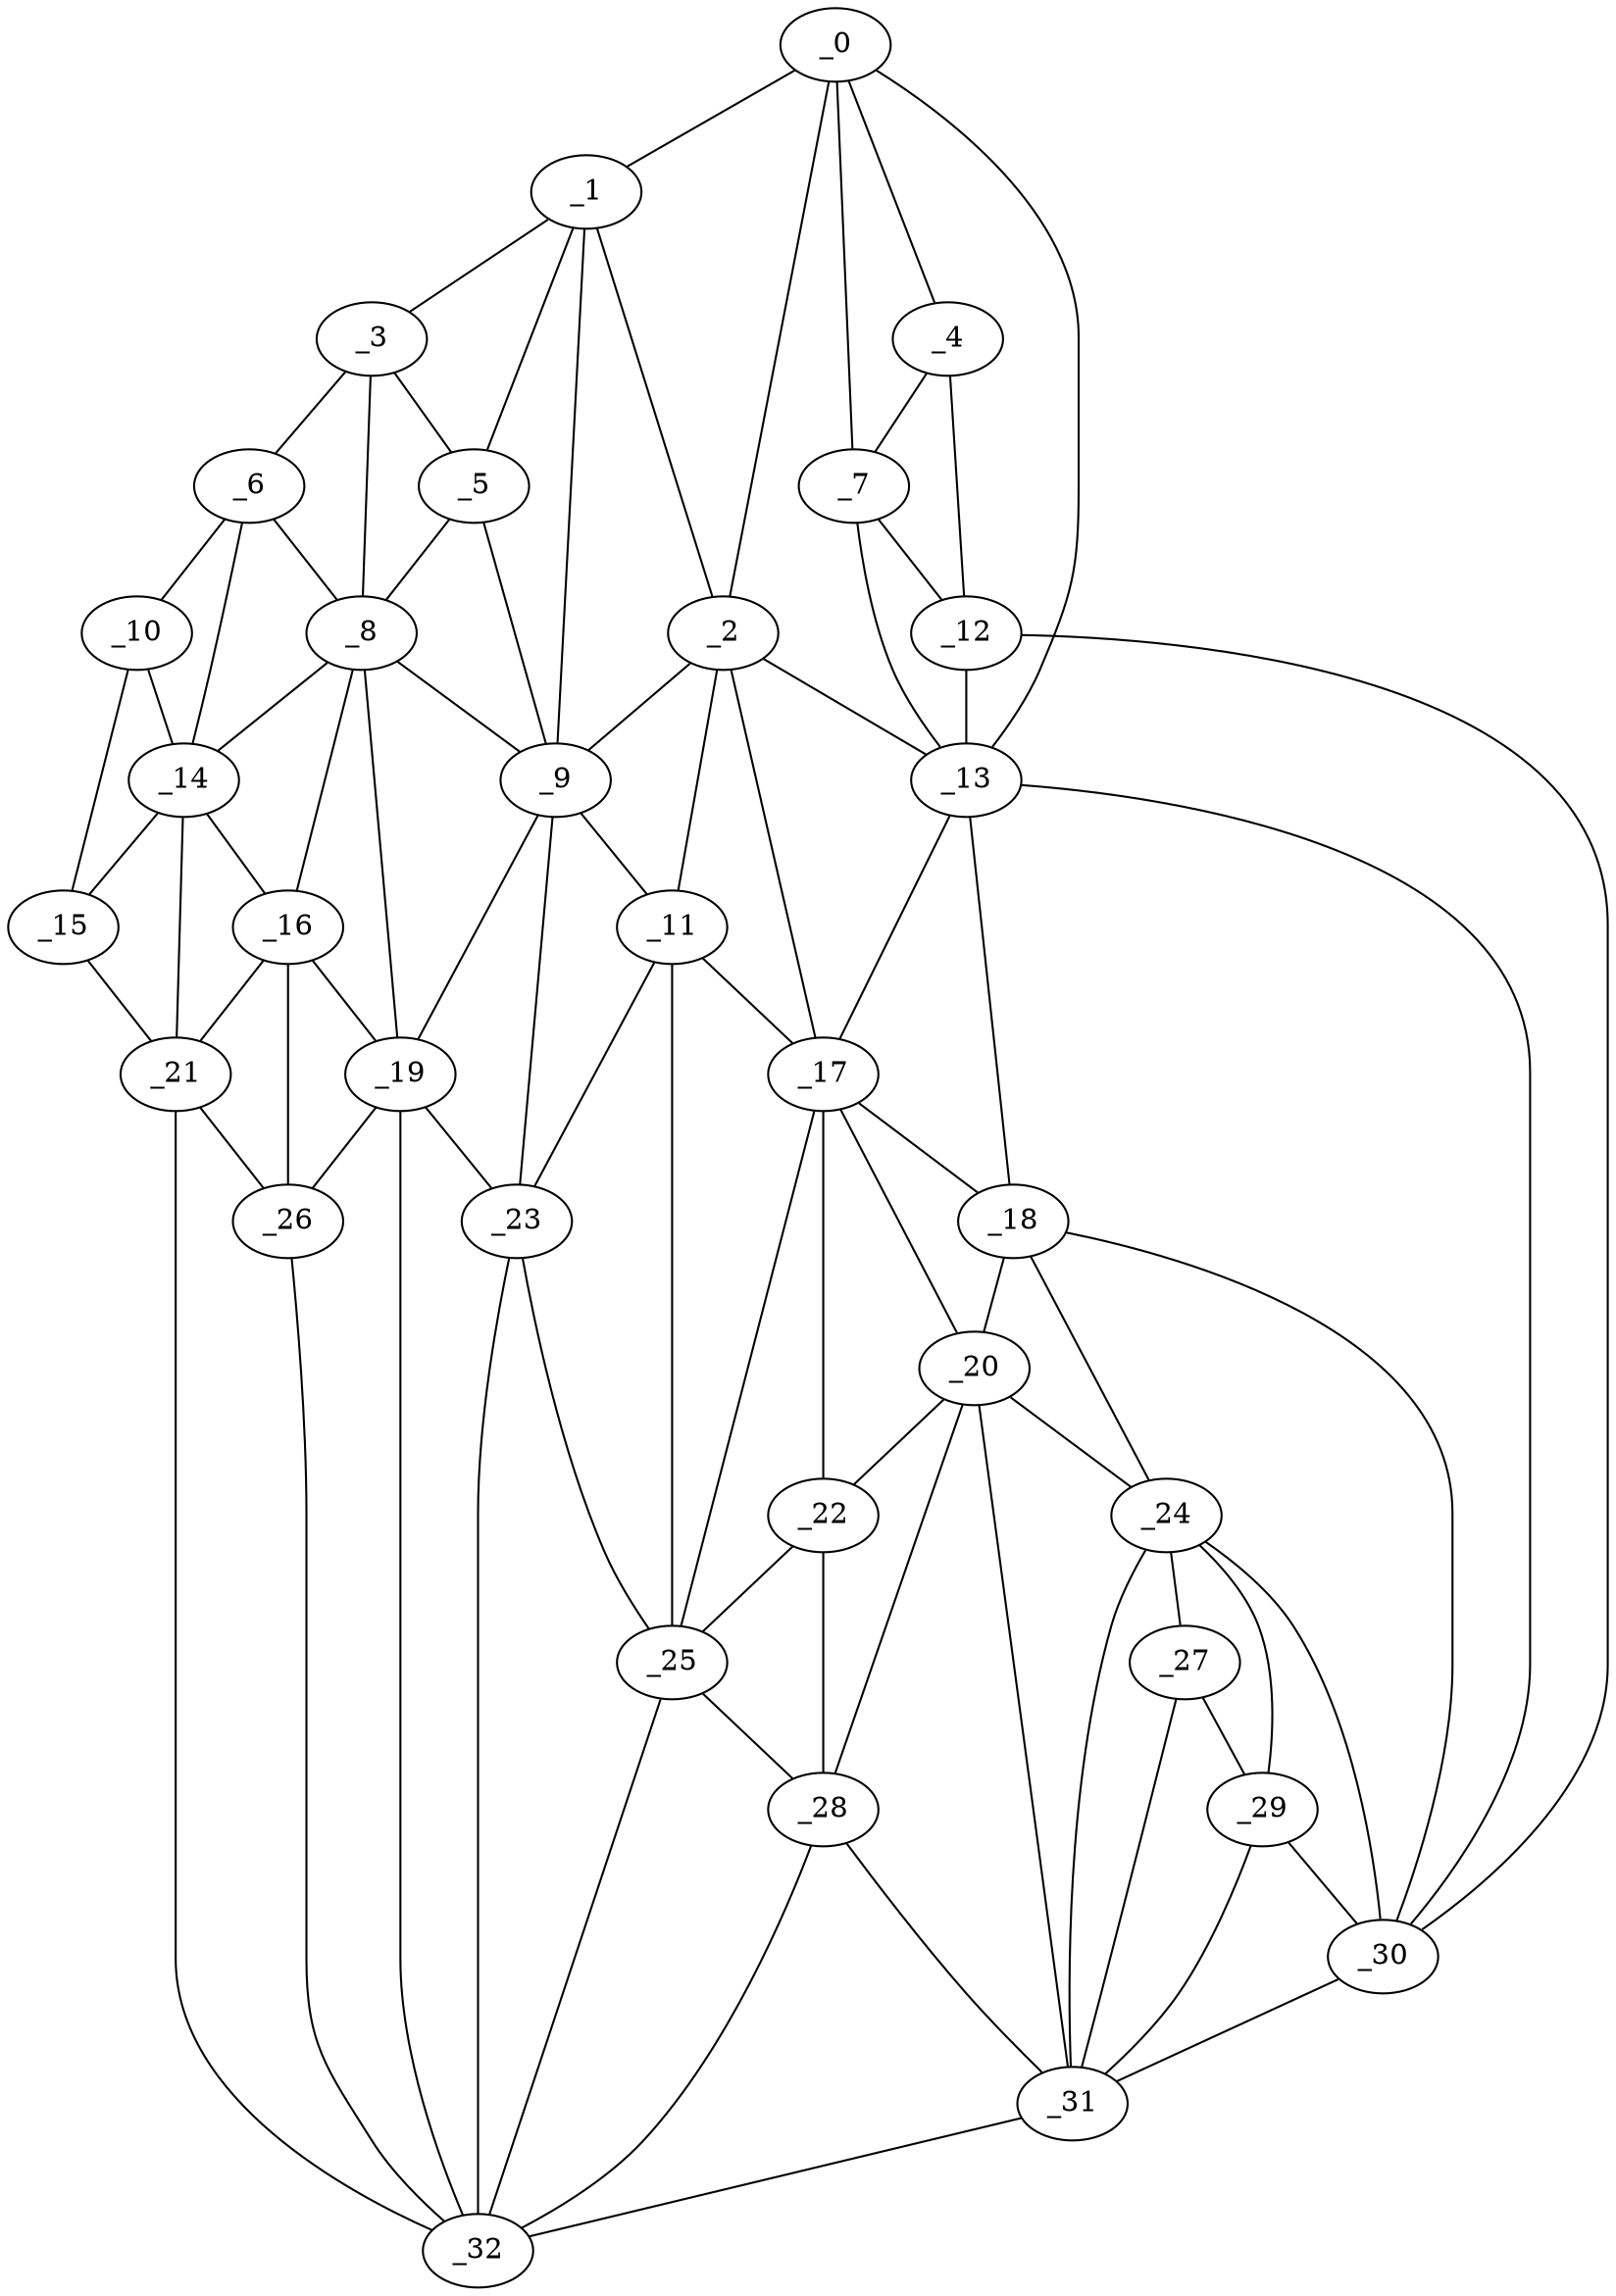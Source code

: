 graph "obj93__130.gxl" {
	_0	 [x=38,
		y=7];
	_1	 [x=45,
		y=82];
	_0 -- _1	 [valence=1];
	_2	 [x=47,
		y=73];
	_0 -- _2	 [valence=2];
	_4	 [x=49,
		y=3];
	_0 -- _4	 [valence=1];
	_7	 [x=56,
		y=9];
	_0 -- _7	 [valence=2];
	_13	 [x=67,
		y=21];
	_0 -- _13	 [valence=2];
	_1 -- _2	 [valence=2];
	_3	 [x=48,
		y=105];
	_1 -- _3	 [valence=1];
	_5	 [x=52,
		y=94];
	_1 -- _5	 [valence=2];
	_9	 [x=62,
		y=80];
	_1 -- _9	 [valence=1];
	_2 -- _9	 [valence=2];
	_11	 [x=66,
		y=69];
	_2 -- _11	 [valence=2];
	_2 -- _13	 [valence=2];
	_17	 [x=76,
		y=53];
	_2 -- _17	 [valence=2];
	_3 -- _5	 [valence=1];
	_6	 [x=55,
		y=117];
	_3 -- _6	 [valence=1];
	_8	 [x=57,
		y=99];
	_3 -- _8	 [valence=1];
	_4 -- _7	 [valence=1];
	_12	 [x=67,
		y=5];
	_4 -- _12	 [valence=1];
	_5 -- _8	 [valence=2];
	_5 -- _9	 [valence=1];
	_6 -- _8	 [valence=1];
	_10	 [x=62,
		y=122];
	_6 -- _10	 [valence=1];
	_14	 [x=67,
		y=110];
	_6 -- _14	 [valence=2];
	_7 -- _12	 [valence=2];
	_7 -- _13	 [valence=1];
	_8 -- _9	 [valence=2];
	_8 -- _14	 [valence=2];
	_16	 [x=73,
		y=104];
	_8 -- _16	 [valence=1];
	_19	 [x=78,
		y=92];
	_8 -- _19	 [valence=2];
	_9 -- _11	 [valence=2];
	_9 -- _19	 [valence=1];
	_23	 [x=85,
		y=77];
	_9 -- _23	 [valence=2];
	_10 -- _14	 [valence=2];
	_15	 [x=67,
		y=122];
	_10 -- _15	 [valence=1];
	_11 -- _17	 [valence=2];
	_11 -- _23	 [valence=1];
	_25	 [x=88,
		y=62];
	_11 -- _25	 [valence=2];
	_12 -- _13	 [valence=2];
	_30	 [x=94,
		y=14];
	_12 -- _30	 [valence=1];
	_13 -- _17	 [valence=1];
	_18	 [x=77,
		y=28];
	_13 -- _18	 [valence=1];
	_13 -- _30	 [valence=2];
	_14 -- _15	 [valence=2];
	_14 -- _16	 [valence=2];
	_21	 [x=83,
		y=119];
	_14 -- _21	 [valence=2];
	_15 -- _21	 [valence=1];
	_16 -- _19	 [valence=2];
	_16 -- _21	 [valence=2];
	_26	 [x=90,
		y=109];
	_16 -- _26	 [valence=2];
	_17 -- _18	 [valence=2];
	_20	 [x=83,
		y=45];
	_17 -- _20	 [valence=1];
	_22	 [x=84,
		y=55];
	_17 -- _22	 [valence=2];
	_17 -- _25	 [valence=1];
	_18 -- _20	 [valence=2];
	_24	 [x=86,
		y=29];
	_18 -- _24	 [valence=2];
	_18 -- _30	 [valence=2];
	_19 -- _23	 [valence=1];
	_19 -- _26	 [valence=2];
	_32	 [x=94,
		y=109];
	_19 -- _32	 [valence=2];
	_20 -- _22	 [valence=1];
	_20 -- _24	 [valence=2];
	_28	 [x=92,
		y=51];
	_20 -- _28	 [valence=2];
	_31	 [x=94,
		y=38];
	_20 -- _31	 [valence=2];
	_21 -- _26	 [valence=2];
	_21 -- _32	 [valence=1];
	_22 -- _25	 [valence=1];
	_22 -- _28	 [valence=2];
	_23 -- _25	 [valence=1];
	_23 -- _32	 [valence=2];
	_27	 [x=92,
		y=29];
	_24 -- _27	 [valence=2];
	_29	 [x=93,
		y=24];
	_24 -- _29	 [valence=1];
	_24 -- _30	 [valence=2];
	_24 -- _31	 [valence=1];
	_25 -- _28	 [valence=1];
	_25 -- _32	 [valence=2];
	_26 -- _32	 [valence=2];
	_27 -- _29	 [valence=2];
	_27 -- _31	 [valence=1];
	_28 -- _31	 [valence=2];
	_28 -- _32	 [valence=2];
	_29 -- _30	 [valence=1];
	_29 -- _31	 [valence=2];
	_30 -- _31	 [valence=1];
	_31 -- _32	 [valence=1];
}
